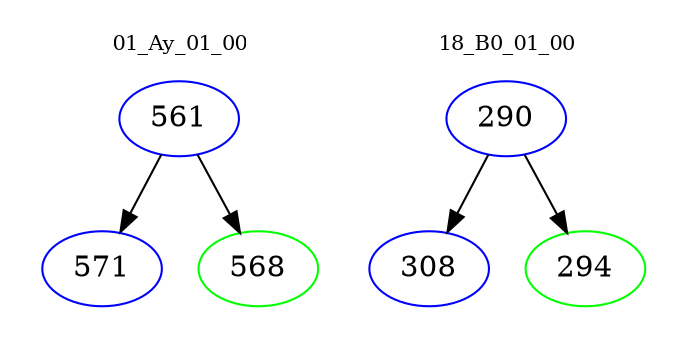 digraph{
subgraph cluster_0 {
color = white
label = "01_Ay_01_00";
fontsize=10;
T0_561 [label="561", color="blue"]
T0_561 -> T0_571 [color="black"]
T0_571 [label="571", color="blue"]
T0_561 -> T0_568 [color="black"]
T0_568 [label="568", color="green"]
}
subgraph cluster_1 {
color = white
label = "18_B0_01_00";
fontsize=10;
T1_290 [label="290", color="blue"]
T1_290 -> T1_308 [color="black"]
T1_308 [label="308", color="blue"]
T1_290 -> T1_294 [color="black"]
T1_294 [label="294", color="green"]
}
}
